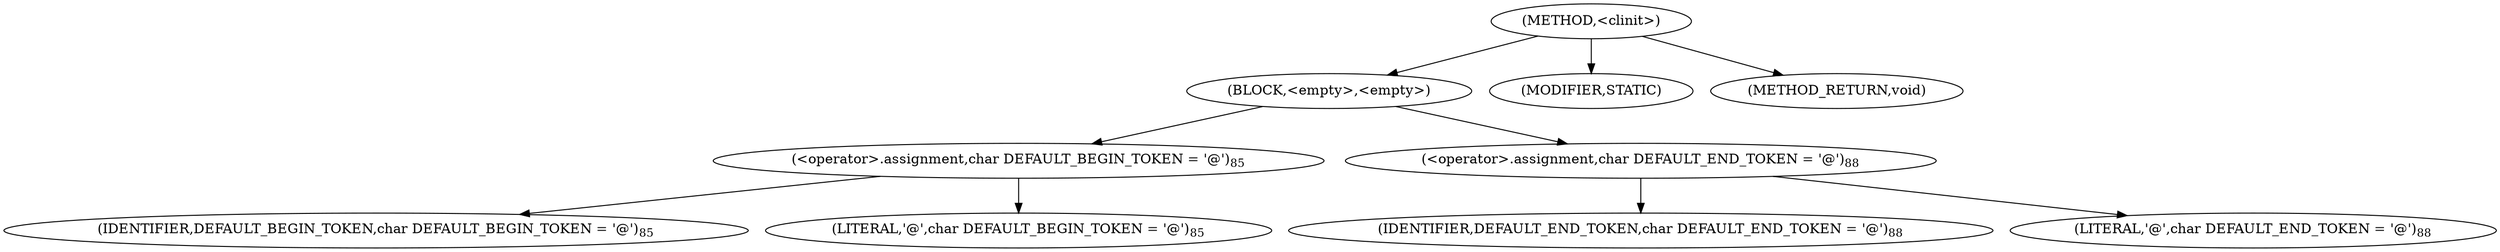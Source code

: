 digraph "&lt;clinit&gt;" {  
"579" [label = <(METHOD,&lt;clinit&gt;)> ]
"580" [label = <(BLOCK,&lt;empty&gt;,&lt;empty&gt;)> ]
"581" [label = <(&lt;operator&gt;.assignment,char DEFAULT_BEGIN_TOKEN = '@')<SUB>85</SUB>> ]
"582" [label = <(IDENTIFIER,DEFAULT_BEGIN_TOKEN,char DEFAULT_BEGIN_TOKEN = '@')<SUB>85</SUB>> ]
"583" [label = <(LITERAL,'@',char DEFAULT_BEGIN_TOKEN = '@')<SUB>85</SUB>> ]
"584" [label = <(&lt;operator&gt;.assignment,char DEFAULT_END_TOKEN = '@')<SUB>88</SUB>> ]
"585" [label = <(IDENTIFIER,DEFAULT_END_TOKEN,char DEFAULT_END_TOKEN = '@')<SUB>88</SUB>> ]
"586" [label = <(LITERAL,'@',char DEFAULT_END_TOKEN = '@')<SUB>88</SUB>> ]
"587" [label = <(MODIFIER,STATIC)> ]
"588" [label = <(METHOD_RETURN,void)> ]
  "579" -> "580" 
  "579" -> "587" 
  "579" -> "588" 
  "580" -> "581" 
  "580" -> "584" 
  "581" -> "582" 
  "581" -> "583" 
  "584" -> "585" 
  "584" -> "586" 
}
